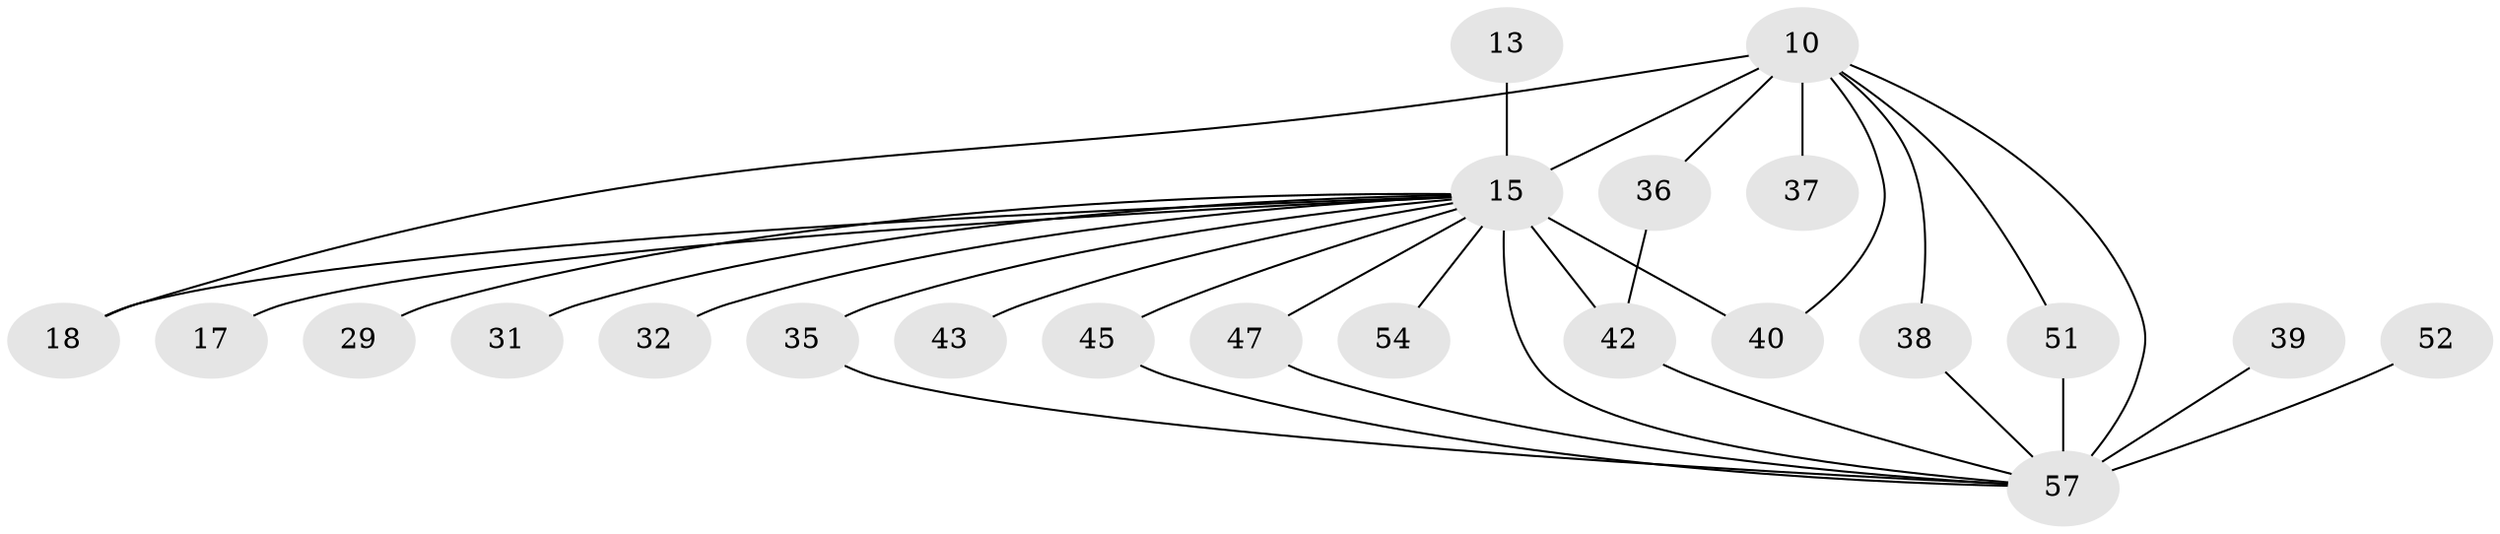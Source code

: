// original degree distribution, {13: 0.03508771929824561, 21: 0.017543859649122806, 20: 0.017543859649122806, 12: 0.017543859649122806, 18: 0.03508771929824561, 14: 0.017543859649122806, 15: 0.03508771929824561, 3: 0.21052631578947367, 5: 0.05263157894736842, 2: 0.5263157894736842, 4: 0.03508771929824561}
// Generated by graph-tools (version 1.1) at 2025/47/03/04/25 21:47:24]
// undirected, 22 vertices, 31 edges
graph export_dot {
graph [start="1"]
  node [color=gray90,style=filled];
  10 [super="+1+7"];
  13;
  15 [super="+9"];
  17;
  18;
  29;
  31;
  32;
  35;
  36;
  37;
  38 [super="+21"];
  39;
  40;
  42 [super="+33"];
  43 [super="+19"];
  45;
  47;
  51 [super="+25"];
  52 [super="+44+41"];
  54 [super="+11"];
  57 [super="+26+6+14+27+56+50"];
  10 -- 36;
  10 -- 15 [weight=17];
  10 -- 18;
  10 -- 57 [weight=16];
  10 -- 37 [weight=2];
  10 -- 38;
  10 -- 40;
  10 -- 51;
  13 -- 15 [weight=2];
  15 -- 17 [weight=2];
  15 -- 18;
  15 -- 29 [weight=2];
  15 -- 31 [weight=2];
  15 -- 32 [weight=2];
  15 -- 35;
  15 -- 40;
  15 -- 42 [weight=5];
  15 -- 43 [weight=3];
  15 -- 45;
  15 -- 47;
  15 -- 54 [weight=3];
  15 -- 57 [weight=13];
  35 -- 57;
  36 -- 42;
  38 -- 57 [weight=2];
  39 -- 57 [weight=2];
  42 -- 57 [weight=3];
  45 -- 57;
  47 -- 57;
  51 -- 57 [weight=2];
  52 -- 57 [weight=4];
}
